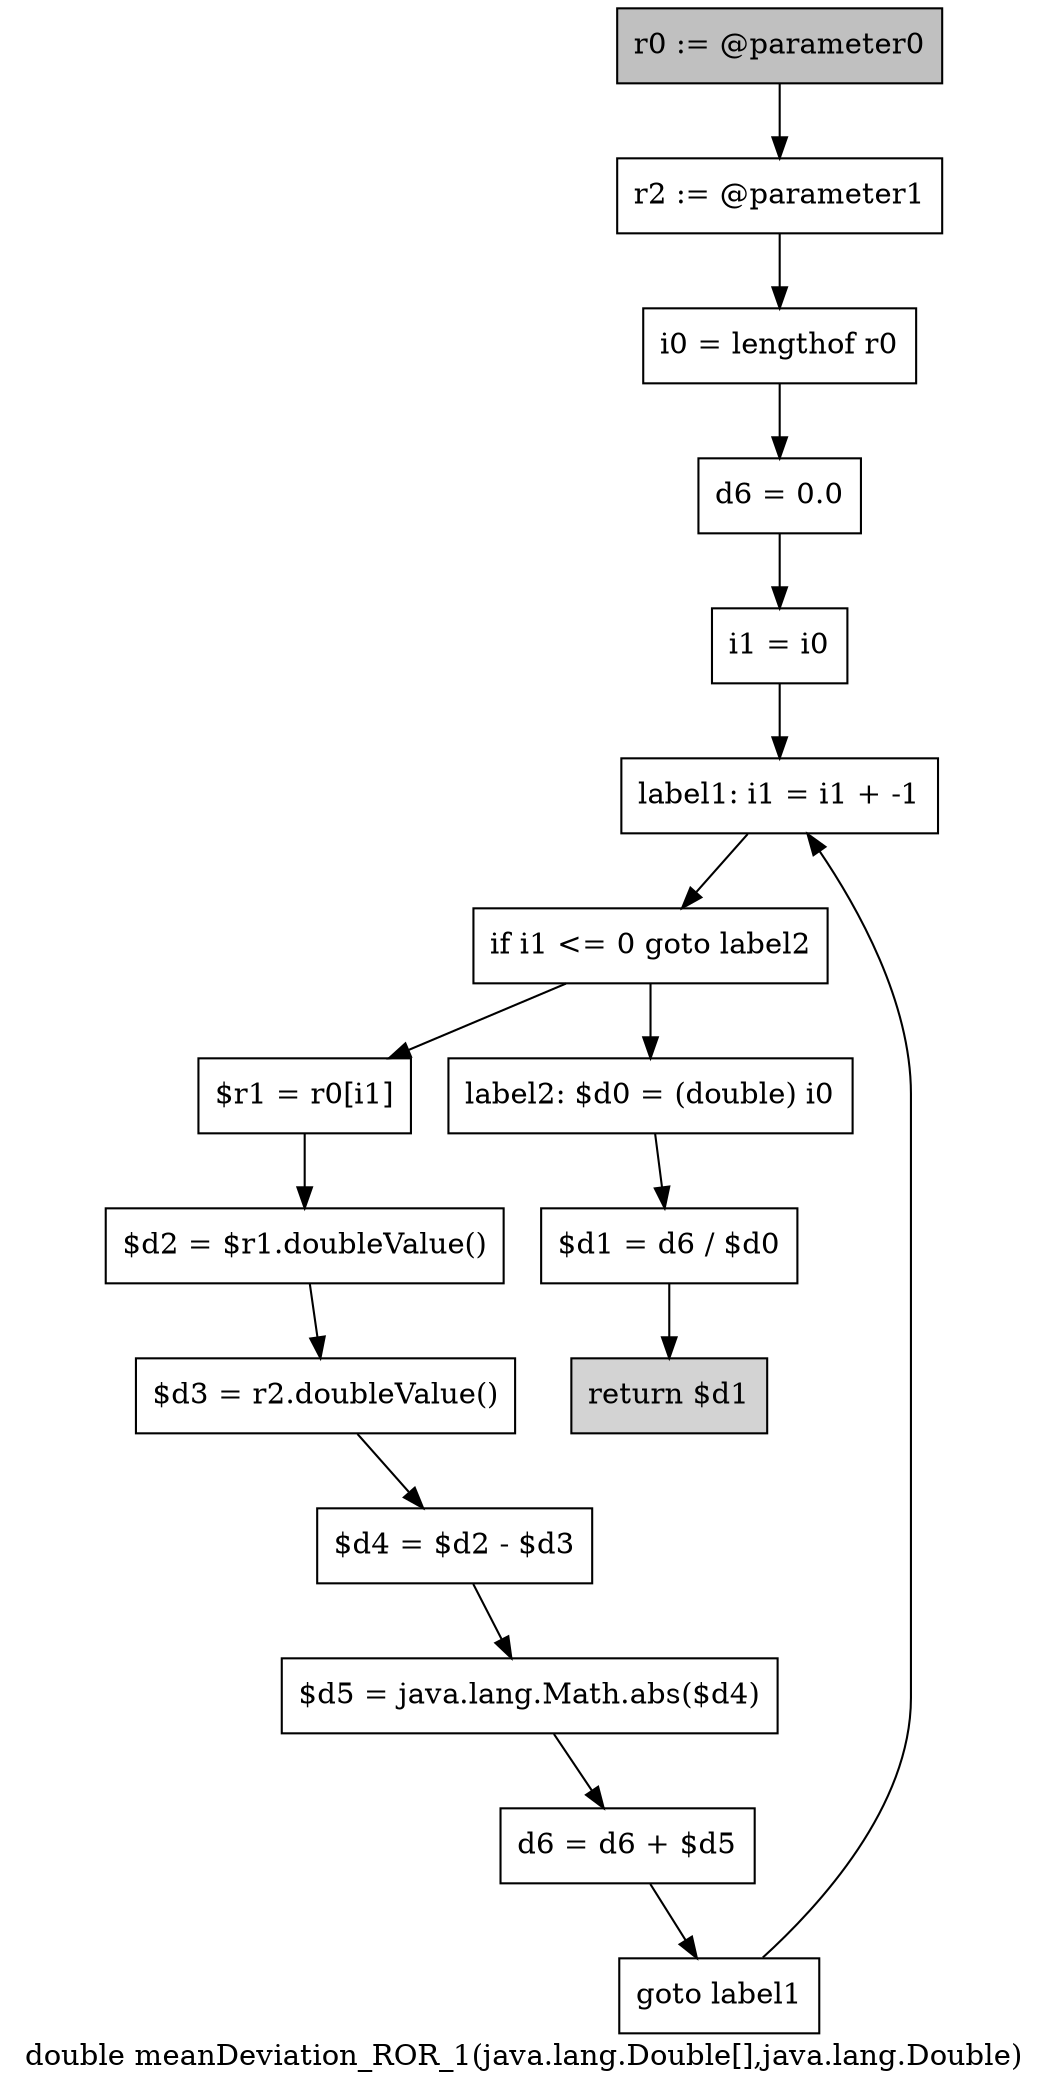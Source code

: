 digraph "double meanDeviation_ROR_1(java.lang.Double[],java.lang.Double)" {
    label="double meanDeviation_ROR_1(java.lang.Double[],java.lang.Double)";
    node [shape=box];
    "0" [style=filled,fillcolor=gray,label="r0 := @parameter0",];
    "1" [label="r2 := @parameter1",];
    "0"->"1";
    "2" [label="i0 = lengthof r0",];
    "1"->"2";
    "3" [label="d6 = 0.0",];
    "2"->"3";
    "4" [label="i1 = i0",];
    "3"->"4";
    "5" [label="label1: i1 = i1 + -1",];
    "4"->"5";
    "6" [label="if i1 <= 0 goto label2",];
    "5"->"6";
    "7" [label="$r1 = r0[i1]",];
    "6"->"7";
    "14" [label="label2: $d0 = (double) i0",];
    "6"->"14";
    "8" [label="$d2 = $r1.doubleValue()",];
    "7"->"8";
    "9" [label="$d3 = r2.doubleValue()",];
    "8"->"9";
    "10" [label="$d4 = $d2 - $d3",];
    "9"->"10";
    "11" [label="$d5 = java.lang.Math.abs($d4)",];
    "10"->"11";
    "12" [label="d6 = d6 + $d5",];
    "11"->"12";
    "13" [label="goto label1",];
    "12"->"13";
    "13"->"5";
    "15" [label="$d1 = d6 / $d0",];
    "14"->"15";
    "16" [style=filled,fillcolor=lightgray,label="return $d1",];
    "15"->"16";
}
